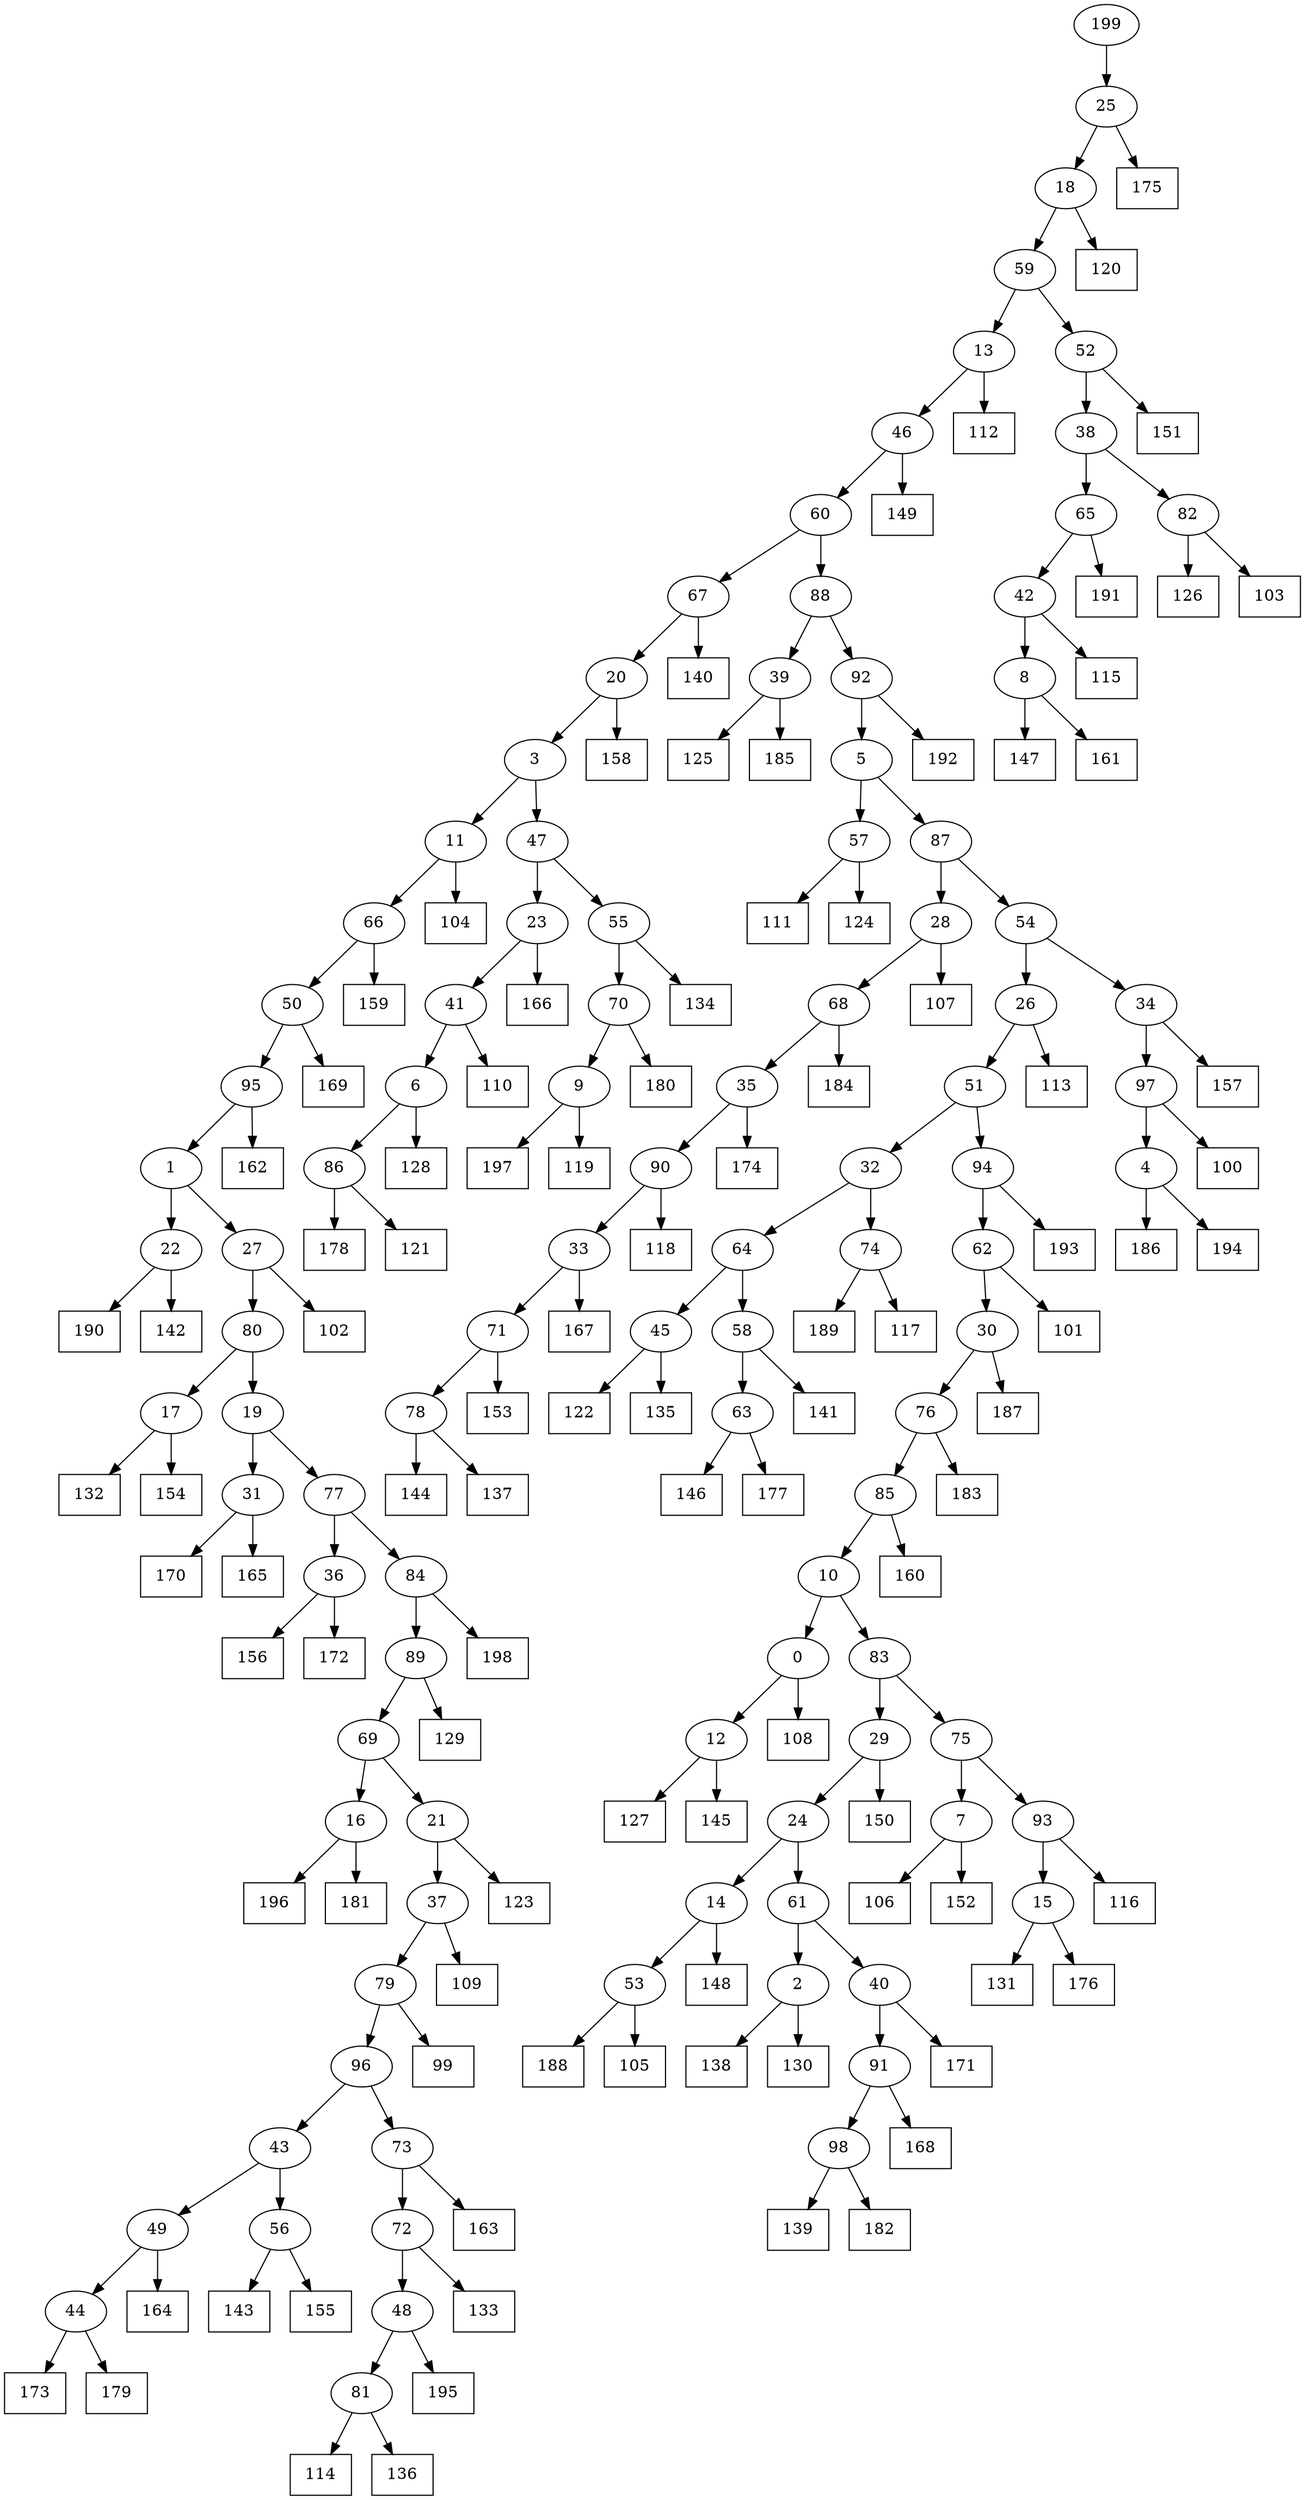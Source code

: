 digraph G {
0[label="0"];
1[label="1"];
2[label="2"];
3[label="3"];
4[label="4"];
5[label="5"];
6[label="6"];
7[label="7"];
8[label="8"];
9[label="9"];
10[label="10"];
11[label="11"];
12[label="12"];
13[label="13"];
14[label="14"];
15[label="15"];
16[label="16"];
17[label="17"];
18[label="18"];
19[label="19"];
20[label="20"];
21[label="21"];
22[label="22"];
23[label="23"];
24[label="24"];
25[label="25"];
26[label="26"];
27[label="27"];
28[label="28"];
29[label="29"];
30[label="30"];
31[label="31"];
32[label="32"];
33[label="33"];
34[label="34"];
35[label="35"];
36[label="36"];
37[label="37"];
38[label="38"];
39[label="39"];
40[label="40"];
41[label="41"];
42[label="42"];
43[label="43"];
44[label="44"];
45[label="45"];
46[label="46"];
47[label="47"];
48[label="48"];
49[label="49"];
50[label="50"];
51[label="51"];
52[label="52"];
53[label="53"];
54[label="54"];
55[label="55"];
56[label="56"];
57[label="57"];
58[label="58"];
59[label="59"];
60[label="60"];
61[label="61"];
62[label="62"];
63[label="63"];
64[label="64"];
65[label="65"];
66[label="66"];
67[label="67"];
68[label="68"];
69[label="69"];
70[label="70"];
71[label="71"];
72[label="72"];
73[label="73"];
74[label="74"];
75[label="75"];
76[label="76"];
77[label="77"];
78[label="78"];
79[label="79"];
80[label="80"];
81[label="81"];
82[label="82"];
83[label="83"];
84[label="84"];
85[label="85"];
86[label="86"];
87[label="87"];
88[label="88"];
89[label="89"];
90[label="90"];
91[label="91"];
92[label="92"];
93[label="93"];
94[label="94"];
95[label="95"];
96[label="96"];
97[label="97"];
98[label="98"];
99[shape=box,label="149"];
100[shape=box,label="175"];
101[shape=box,label="138"];
102[shape=box,label="114"];
103[shape=box,label="128"];
104[shape=box,label="116"];
105[shape=box,label="127"];
106[shape=box,label="195"];
107[shape=box,label="131"];
108[shape=box,label="187"];
109[shape=box,label="125"];
110[shape=box,label="126"];
111[shape=box,label="130"];
112[shape=box,label="197"];
113[shape=box,label="162"];
114[shape=box,label="144"];
115[shape=box,label="157"];
116[shape=box,label="100"];
117[shape=box,label="166"];
118[shape=box,label="184"];
119[shape=box,label="104"];
120[shape=box,label="189"];
121[shape=box,label="192"];
122[shape=box,label="196"];
123[shape=box,label="151"];
124[shape=box,label="103"];
125[shape=box,label="134"];
126[shape=box,label="140"];
127[shape=box,label="191"];
128[shape=box,label="156"];
129[shape=box,label="129"];
130[shape=box,label="99"];
131[shape=box,label="198"];
132[shape=box,label="181"];
133[shape=box,label="163"];
134[shape=box,label="148"];
135[shape=box,label="188"];
136[shape=box,label="169"];
137[shape=box,label="111"];
138[shape=box,label="185"];
139[shape=box,label="113"];
140[shape=box,label="147"];
141[shape=box,label="186"];
142[shape=box,label="178"];
143[shape=box,label="153"];
144[shape=box,label="122"];
145[shape=box,label="102"];
146[shape=box,label="101"];
147[shape=box,label="174"];
148[shape=box,label="117"];
149[shape=box,label="133"];
150[shape=box,label="132"];
151[shape=box,label="139"];
152[shape=box,label="160"];
153[shape=box,label="136"];
154[shape=box,label="143"];
155[shape=box,label="112"];
156[shape=box,label="105"];
157[shape=box,label="170"];
158[shape=box,label="171"];
159[shape=box,label="120"];
160[shape=box,label="108"];
161[shape=box,label="124"];
162[shape=box,label="154"];
163[shape=box,label="193"];
164[shape=box,label="146"];
165[shape=box,label="106"];
166[shape=box,label="115"];
167[shape=box,label="159"];
168[shape=box,label="161"];
169[shape=box,label="135"];
170[shape=box,label="118"];
171[shape=box,label="176"];
172[shape=box,label="158"];
173[shape=box,label="190"];
174[shape=box,label="173"];
175[shape=box,label="145"];
176[shape=box,label="167"];
177[shape=box,label="164"];
178[shape=box,label="180"];
179[shape=box,label="172"];
180[shape=box,label="155"];
181[shape=box,label="179"];
182[shape=box,label="168"];
183[shape=box,label="183"];
184[shape=box,label="165"];
185[shape=box,label="182"];
186[shape=box,label="121"];
187[shape=box,label="141"];
188[shape=box,label="110"];
189[shape=box,label="119"];
190[shape=box,label="194"];
191[shape=box,label="177"];
192[shape=box,label="107"];
193[shape=box,label="142"];
194[shape=box,label="137"];
195[shape=box,label="152"];
196[shape=box,label="109"];
197[shape=box,label="150"];
198[shape=box,label="123"];
199[label="199"];
86->186 ;
73->133 ;
60->88 ;
23->117 ;
81->102 ;
6->103 ;
30->108 ;
68->118 ;
48->81 ;
55->125 ;
75->93 ;
15->171 ;
2->101 ;
3->47 ;
47->23 ;
17->150 ;
0->160 ;
36->128 ;
63->164 ;
52->123 ;
8->168 ;
27->145 ;
2->111 ;
21->198 ;
4->141 ;
4->190 ;
80->17 ;
17->162 ;
84->131 ;
71->143 ;
94->163 ;
27->80 ;
80->19 ;
95->113 ;
8->140 ;
40->158 ;
7->195 ;
67->126 ;
81->153 ;
89->69 ;
58->187 ;
92->5 ;
86->142 ;
13->155 ;
44->174 ;
34->115 ;
46->99 ;
15->107 ;
31->184 ;
72->48 ;
61->2 ;
57->137 ;
41->188 ;
7->165 ;
31->157 ;
18->59 ;
70->178 ;
59->13 ;
33->176 ;
12->175 ;
23->41 ;
56->180 ;
53->156 ;
74->148 ;
1->27 ;
9->112 ;
62->30 ;
67->20 ;
96->73 ;
32->74 ;
65->127 ;
79->96 ;
39->109 ;
26->51 ;
68->35 ;
25->18 ;
18->159 ;
98->151 ;
59->52 ;
89->129 ;
60->67 ;
88->92 ;
42->8 ;
54->34 ;
30->76 ;
76->183 ;
51->94 ;
45->169 ;
49->44 ;
44->181 ;
93->15 ;
9->189 ;
25->100 ;
63->191 ;
70->9 ;
75->7 ;
82->124 ;
34->97 ;
97->116 ;
48->106 ;
13->46 ;
35->147 ;
45->144 ;
78->114 ;
26->139 ;
74->120 ;
22->173 ;
40->91 ;
91->182 ;
71->78 ;
78->194 ;
51->32 ;
32->64 ;
90->170 ;
88->39 ;
39->138 ;
5->57 ;
56->154 ;
57->161 ;
84->89 ;
6->86 ;
20->172 ;
50->95 ;
10->83 ;
46->60 ;
33->71 ;
55->70 ;
20->3 ;
69->21 ;
49->177 ;
16->122 ;
12->105 ;
85->10 ;
92->121 ;
82->110 ;
73->72 ;
43->49 ;
83->29 ;
28->192 ;
52->38 ;
38->65 ;
22->193 ;
76->85 ;
85->152 ;
14->53 ;
37->79 ;
79->130 ;
83->75 ;
87->54 ;
54->26 ;
29->24 ;
91->98 ;
87->28 ;
28->68 ;
53->135 ;
96->43 ;
43->56 ;
11->119 ;
29->197 ;
10->0 ;
0->12 ;
94->62 ;
19->77 ;
77->84 ;
41->6 ;
24->61 ;
61->40 ;
5->87 ;
66->50 ;
50->136 ;
38->82 ;
95->1 ;
1->22 ;
72->149 ;
77->36 ;
36->179 ;
199->25 ;
21->37 ;
37->196 ;
64->45 ;
35->90 ;
90->33 ;
62->146 ;
65->42 ;
42->166 ;
97->4 ;
66->167 ;
19->31 ;
69->16 ;
16->132 ;
47->55 ;
3->11 ;
11->66 ;
93->104 ;
64->58 ;
58->63 ;
98->185 ;
24->14 ;
14->134 ;
}
